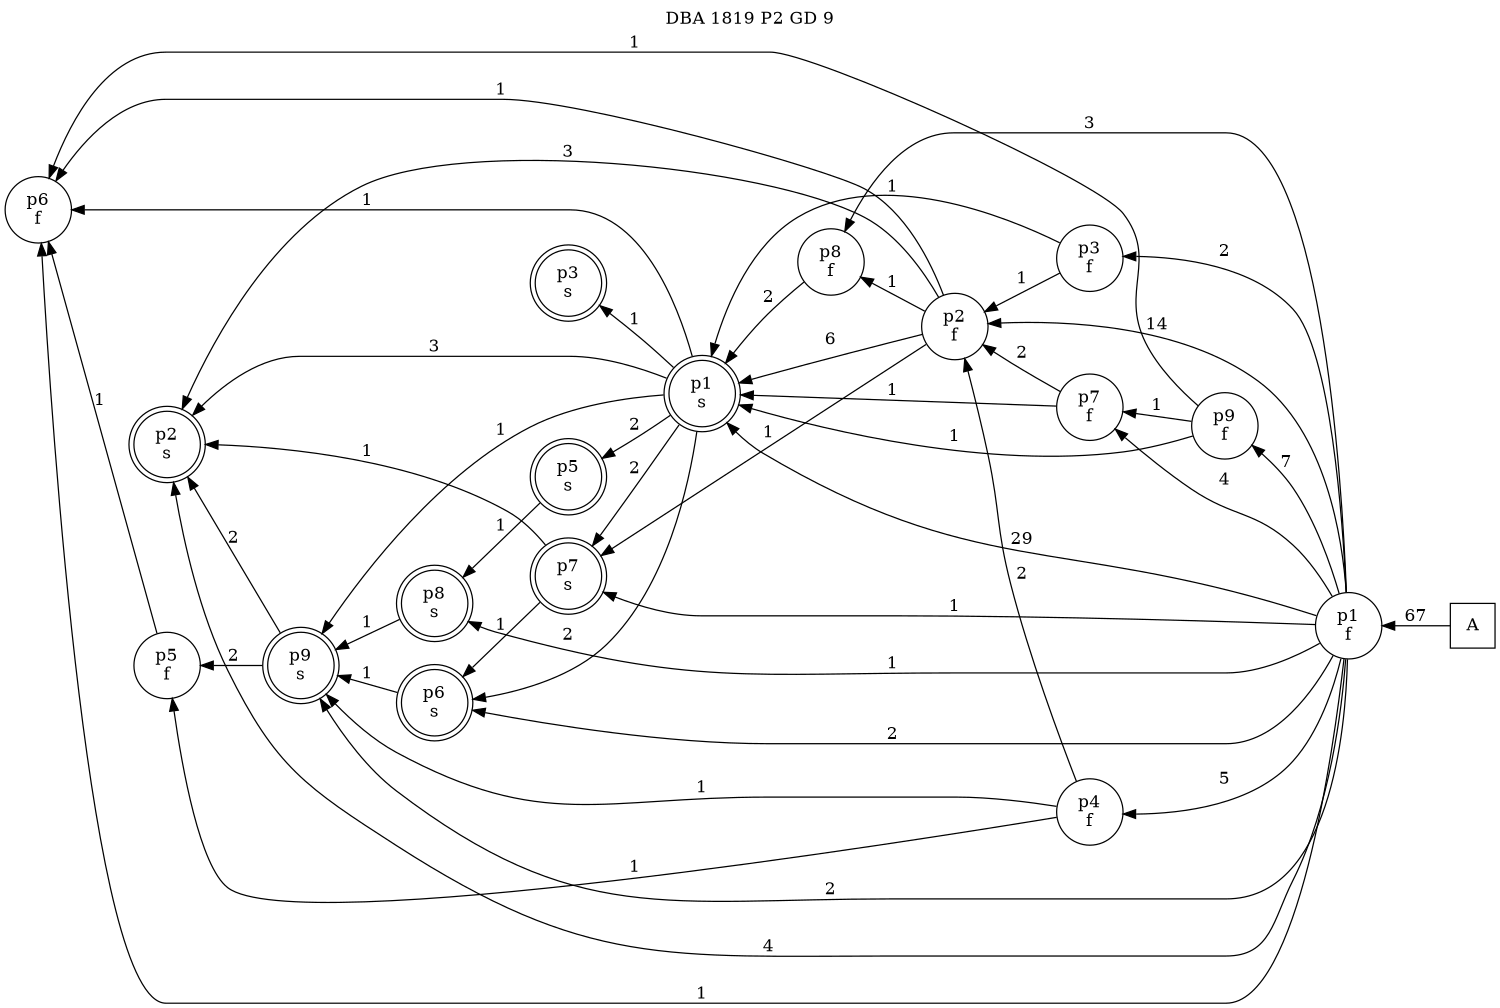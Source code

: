 digraph DBA_1819_P2_GD_9_GOOD {
labelloc="tl"
label= " DBA 1819 P2 GD 9 "
rankdir="RL";
graph [ size=" 10 , 10 !"]

"A" [shape="square" label="A"]
"p1_f" [shape="circle" label="p1
f"]
"p4_f" [shape="circle" label="p4
f"]
"p2_f" [shape="circle" label="p2
f"]
"p9_f" [shape="circle" label="p9
f"]
"p7_f" [shape="circle" label="p7
f"]
"p1_s" [shape="doublecircle" label="p1
s"]
"p2_s" [shape="doublecircle" label="p2
s"]
"p7_s" [shape="doublecircle" label="p7
s"]
"p6_f" [shape="circle" label="p6
f"]
"p3_f" [shape="circle" label="p3
f"]
"p6_s" [shape="doublecircle" label="p6
s"]
"p5_s" [shape="doublecircle" label="p5
s"]
"p8_f" [shape="circle" label="p8
f"]
"p5_f" [shape="circle" label="p5
f"]
"p9_s" [shape="doublecircle" label="p9
s"]
"p8_s" [shape="doublecircle" label="p8
s"]
"p3_s" [shape="doublecircle" label="p3
s"]
"A" -> "p1_f" [ label=67]
"p1_f" -> "p4_f" [ label=5]
"p1_f" -> "p2_f" [ label=14]
"p1_f" -> "p9_f" [ label=7]
"p1_f" -> "p7_f" [ label=4]
"p1_f" -> "p1_s" [ label=29]
"p1_f" -> "p2_s" [ label=4]
"p1_f" -> "p7_s" [ label=1]
"p1_f" -> "p6_f" [ label=1]
"p1_f" -> "p3_f" [ label=2]
"p1_f" -> "p6_s" [ label=2]
"p1_f" -> "p8_f" [ label=3]
"p1_f" -> "p9_s" [ label=2]
"p1_f" -> "p8_s" [ label=1]
"p4_f" -> "p2_f" [ label=2]
"p4_f" -> "p5_f" [ label=1]
"p4_f" -> "p9_s" [ label=1]
"p2_f" -> "p1_s" [ label=6]
"p2_f" -> "p2_s" [ label=3]
"p2_f" -> "p7_s" [ label=1]
"p2_f" -> "p6_f" [ label=1]
"p2_f" -> "p8_f" [ label=1]
"p9_f" -> "p7_f" [ label=1]
"p9_f" -> "p1_s" [ label=1]
"p9_f" -> "p6_f" [ label=1]
"p7_f" -> "p2_f" [ label=2]
"p7_f" -> "p1_s" [ label=1]
"p1_s" -> "p2_s" [ label=3]
"p1_s" -> "p7_s" [ label=2]
"p1_s" -> "p6_f" [ label=1]
"p1_s" -> "p6_s" [ label=2]
"p1_s" -> "p5_s" [ label=2]
"p1_s" -> "p9_s" [ label=1]
"p1_s" -> "p3_s" [ label=1]
"p7_s" -> "p2_s" [ label=1]
"p7_s" -> "p6_s" [ label=1]
"p3_f" -> "p2_f" [ label=1]
"p3_f" -> "p1_s" [ label=1]
"p6_s" -> "p9_s" [ label=1]
"p5_s" -> "p8_s" [ label=1]
"p8_f" -> "p1_s" [ label=2]
"p5_f" -> "p6_f" [ label=1]
"p9_s" -> "p2_s" [ label=2]
"p9_s" -> "p5_f" [ label=2]
"p8_s" -> "p9_s" [ label=1]
}
